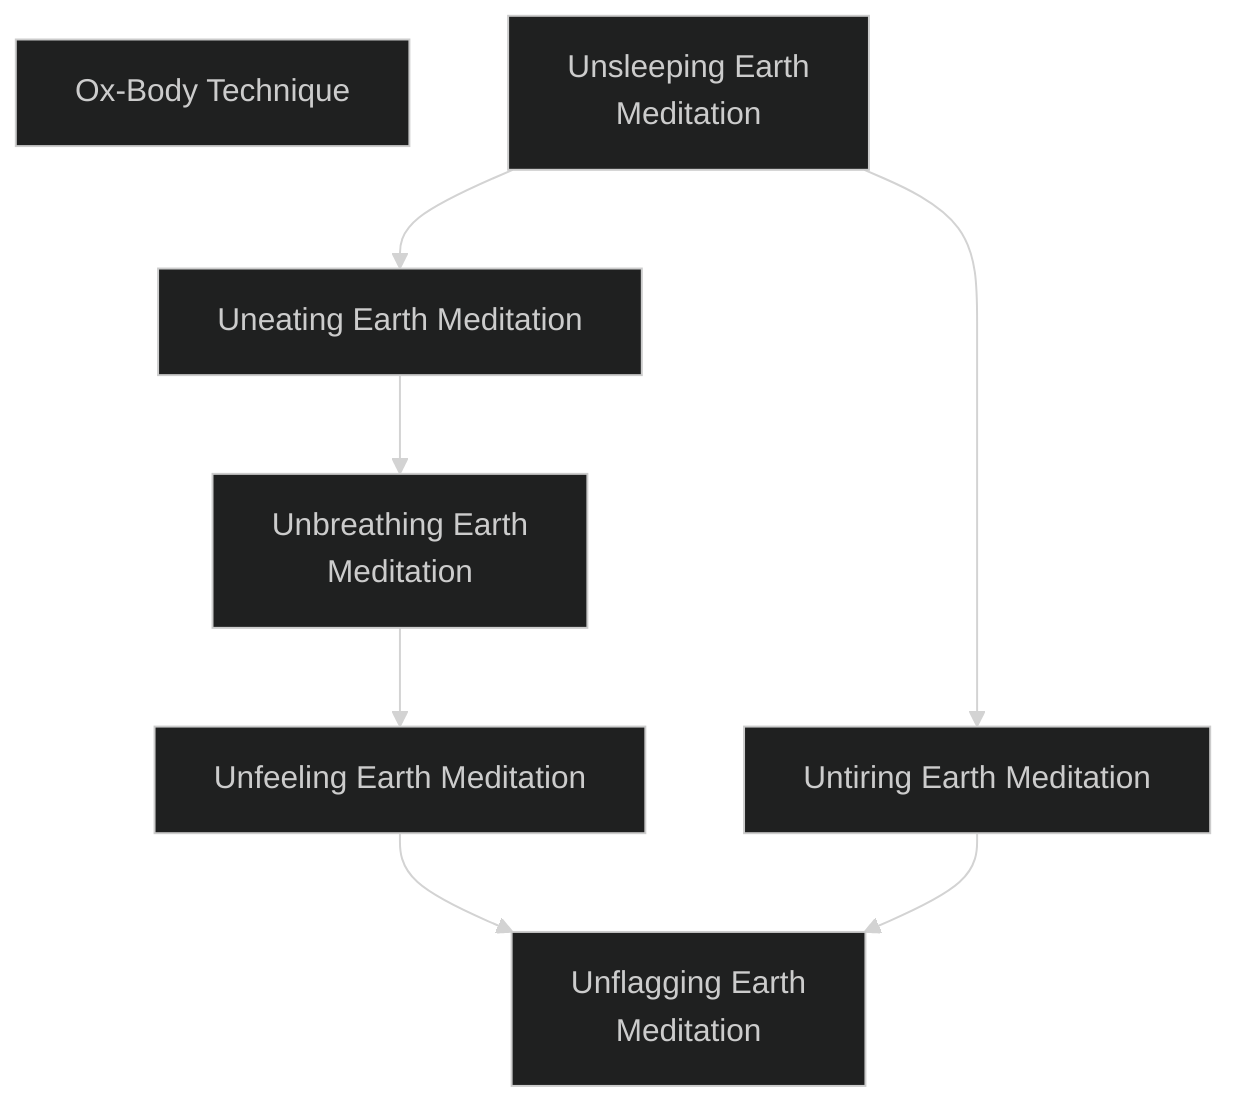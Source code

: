 ---
config:
  theme: dark
---
flowchart TD

    ox_body_technique[Ox-Body Technique]
    click ox_body_technique callback "
        Ox-Body Technique<br>
        <br>
        Cost: Permanent<br>
        Duration: None<br>
        Type: Special<br>
        Minimum Endurance: Varies<br>
        Minimum Essence: 1<br>
        Prerequisite Charms: None<br>
        <br>
        The Terrestrial Exalted may not be quite as resilient
        as the Anathema they oppose, but they can still take a good
        deal more punishment than normal humans. Like their
        Solar enemies, the Dragon-Blooded may buy extra health
        levels as if they were a Charm.
        Each level of the Dragon-Blooded Ox-Body Technique
        provides one - 1 and one -2 health level. Characters
        cannot take Ox-Body Technique more times than they
        have points of Endurance.
        "

    unsleeping_earth_meditation[Unsleeping Earth<br>Meditation]
    click unsleeping_earth_meditation callback "
        Unsleeping Earth Meditation<br>
        <br>
        Cost: 1 mote<br>
        Duration: One day<br>
        Type: Simple<br>
        Minimum Endurance: 2<br>
        Minimum Essence: 2<br>
        Prerequisite Charms: None<br>
        <br>
        By simply invoking the strength of the Earth Dragon, a
        Dragon-Blooded using this Charm is able to go without sleep
        for 24 hours without ill effect. The character suffers no penalties
        of any kind during this period due to fatigue from sleep and is
        fully alert. The character still has to rest from physical exertion.
        Using this Charm for more than the character's Essence
        + Endurance days is not recommended. For every
        day past that point, the Exalt loses one temporary Willpower
        per day. This Willpower cannot be recovered until
        he has had at least 24 hours of uninterrupted sleep.
        "

    uneating_earth_meditation[Uneating Earth Meditation]
    unsleeping_earth_meditation --> uneating_earth_meditation
    click uneating_earth_meditation callback "
        Uneating Earth Meditation<br>
        <br>
        Cost: 2 motes<br>
        Duration: One day<br>
        Type: Simple<br>
        Minimum Endurance: 3<br>
        Minimum Essence: 2<br>
        Prerequisite Charms: Unsleeping Earth Meditation<br>
        <br>
        Stone does not need nourishment, and with this Charm,
        neither do the Dragon-Blooded. A character under the influence
        of this Charm does not need to eat or drink. The Exalted
        functions perfectly well with no nourishment whatsoever and
        suffers none of the penalties associated with hunger.
        Using this Charm for more than the character's Essence
        + Endurance days is remarkably hard on the body. For
        every day past that point, the character loses one bashing
        health level per day, which cannot be healed until use of the
        Charm is discontinued. Most Terrestrial Exalted using this
        Charm for extended periods tend to go without its effects for
        a day or two before reinvoking it.
        "

    unbreathing_earth_meditation[Unbreathing Earth<br>Meditation]
    uneating_earth_meditation --> unbreathing_earth_meditation
    click unbreathing_earth_meditation callback "
        Unbreathing Earth Meditation<br>
        <br>
        Cost: 2 motes<br>
        Duration: One scene<br>
        Type: Simple<br>
        Minimum Endurance: 4<br>
        Minimum Essence: 2<br>
        Prerequisite Charms: Uneating Earth Meditation<br>
        <br>
        The mountains do not breathe, Neither need a Dynast who
        has mastered this Charm. For the rest of the scene after activating
        this Charm, the Dragon-Blooded does not breathe. She can
        survive under water, in clouds of poison gas and in other
        asphyxiating environments with no ill effects whatsoever,
        Keep in mind that, for the duration of the Charm, the
        character is incapable of breathing. This also means that
        speech is out of the question, since the noise of it is caused
        by expelled air. This Charm can be used on others, if they
        are willing. All the character need do to affect a voluntary
        target is to simply touch him.
        "

    unfeeling_earth_meditation[Unfeeling Earth Meditation]
    unbreathing_earth_meditation --> unfeeling_earth_meditation
    click unfeeling_earth_meditation callback "
        Unfeeling Earth Meditation<br>
        <br>
        Cost: 3 motes, 1 Willpower<br>
        Duration: Varies<br>
        Type: Reflexive<br>
        Minimum Endurance: 3<br>
        Minimum Essence: 2<br>
        Prerequisite Charms: Unbreathing Earth Meditation<br>
        <br>
        The pain and frailty of mortal flesh may be avoided for very
        short periods of time by the invocation of this Charm. Once
        active, the character may ignore all wound penalties fora number
        of tums equal to his Stamina + Endurance. This Charm does
        nothing to actually protect the character from damage — it only
        temporarily alleviates the symptoms of injury.
        "

    untiring_earth_meditation[Untiring Earth Meditation]
    unsleeping_earth_meditation --> untiring_earth_meditation
    click untiring_earth_meditation callback "
        Untiring Earth Meditation<br>
        <br>
        Cost: 5 motes, 1 Willpower<br>
        Duration: One day<br>
        Type: Simple<br>
        Minimum Endurance: 3<br>
        Minimum Essence: 2<br>
        Prerequisite Charms: Unsleeping Earth Meditation<br>
        <br>
        This Charm roots the Dragon-Blooded's Essence down
        into the elemental Earth, magically sustaining him. As long as
        the Dragon-Blood's feet touch the earth once every two turns,
        he incurs no fatigue whatsoever from any source, whether it be
        armor, encumbrance, great physical exertion or magical effect.
        This Charm does not relieve fatigue already present when it is
        invoked, however. The Dynast under the influence of the
        Charm also may ignore wound penalties up to his permanent
        Essence rating. If the character does not touch the earth at least
        once every two turns, this Charm is instantly disrupted.
        "

    unflagging_earth_meditation[Unflagging Earth<br>Meditation]
    unfeeling_earth_meditation --> unflagging_earth_meditation
    untiring_earth_meditation --> unflagging_earth_meditation
    click unflagging_earth_meditation callback "
        Unflagging Earth Meditation<br>
        <br>
        Cost: 3 motes + 1 Willpower per person<br>
        Duration: Until satisfied<br>
        Type: Simple<br>
        Minimum Endurance: 4<br>
        Minimum Essence: 4<br>
        Prerequisite Charms: Unfeeling Earth Meditation, Untiring Earth Meditation<br>
        <br>
        As well as protecting an Exalted's flesh from harm, the
        steady strength of the Earth Dragon can be used to fuel the
        inner flame of vengeance. This Charm is invoked through
        speaking aloud the terms of the vendetta, to which the
        character commits himself with all his soul: The goal must be
        a simply stated purpose such as: &quot;Find the person who killed my
        father&quot; or &quot;Avenge the stain to my honor inflicted upon me
        by the cowardly vassal of the Lord of Singing Birds.&quot;
        Until the terms of the vendetta are fulfilled, the Exalted
        does not need to eat, sleep or rest, so long as he remains in
        pursuit of the vendetta. The character incurs no penalties
        from any sort of fatigue, whether it be magical or natural. He
        will walk tirelessly and fight tirelessly in pursuit of his aim
        and takes no fatigue from armor. He may soak both lethal
        and bashing damage with his Stamina, and he adds his
        Endurance to both his lethal and bashing soaks.<br>
        Unflagging Vengeance Meditation can be sustained without
        ill effect for up to the Exalt's Essence in days. After that, the
        character begins losing one health level of unsoakable bashing
        damage every time his Essence in days passes. The Exalted
        grows pale and draw, his face ser into a mask of vengeance.
        These health levels may be healed only after the Charm is
        allowed to lapse. Healing damage taken from this effect of the
        Unflagging Vengeance Meditation takes twice as longas usual.<br>
        A number of additional characters can join the vendetta
        equal to the Essence of the character initiating the oath. Other
        characters involved must each pay a point of temporary Willpower
        to take the oath. Unflagging Vengeance Meditation ends
        when either the vendetta is satisfied or the individual who
        invoked it consciously stops it. If anyone involved terminates her
        part in the oath prematurely, she takes a number of unsoakable
        levels of lethal damage equal to sum of the permanent Essences
        of the characters involved. This damage may not be reduced in
        any fashion, either with armor or natural protection.
        "